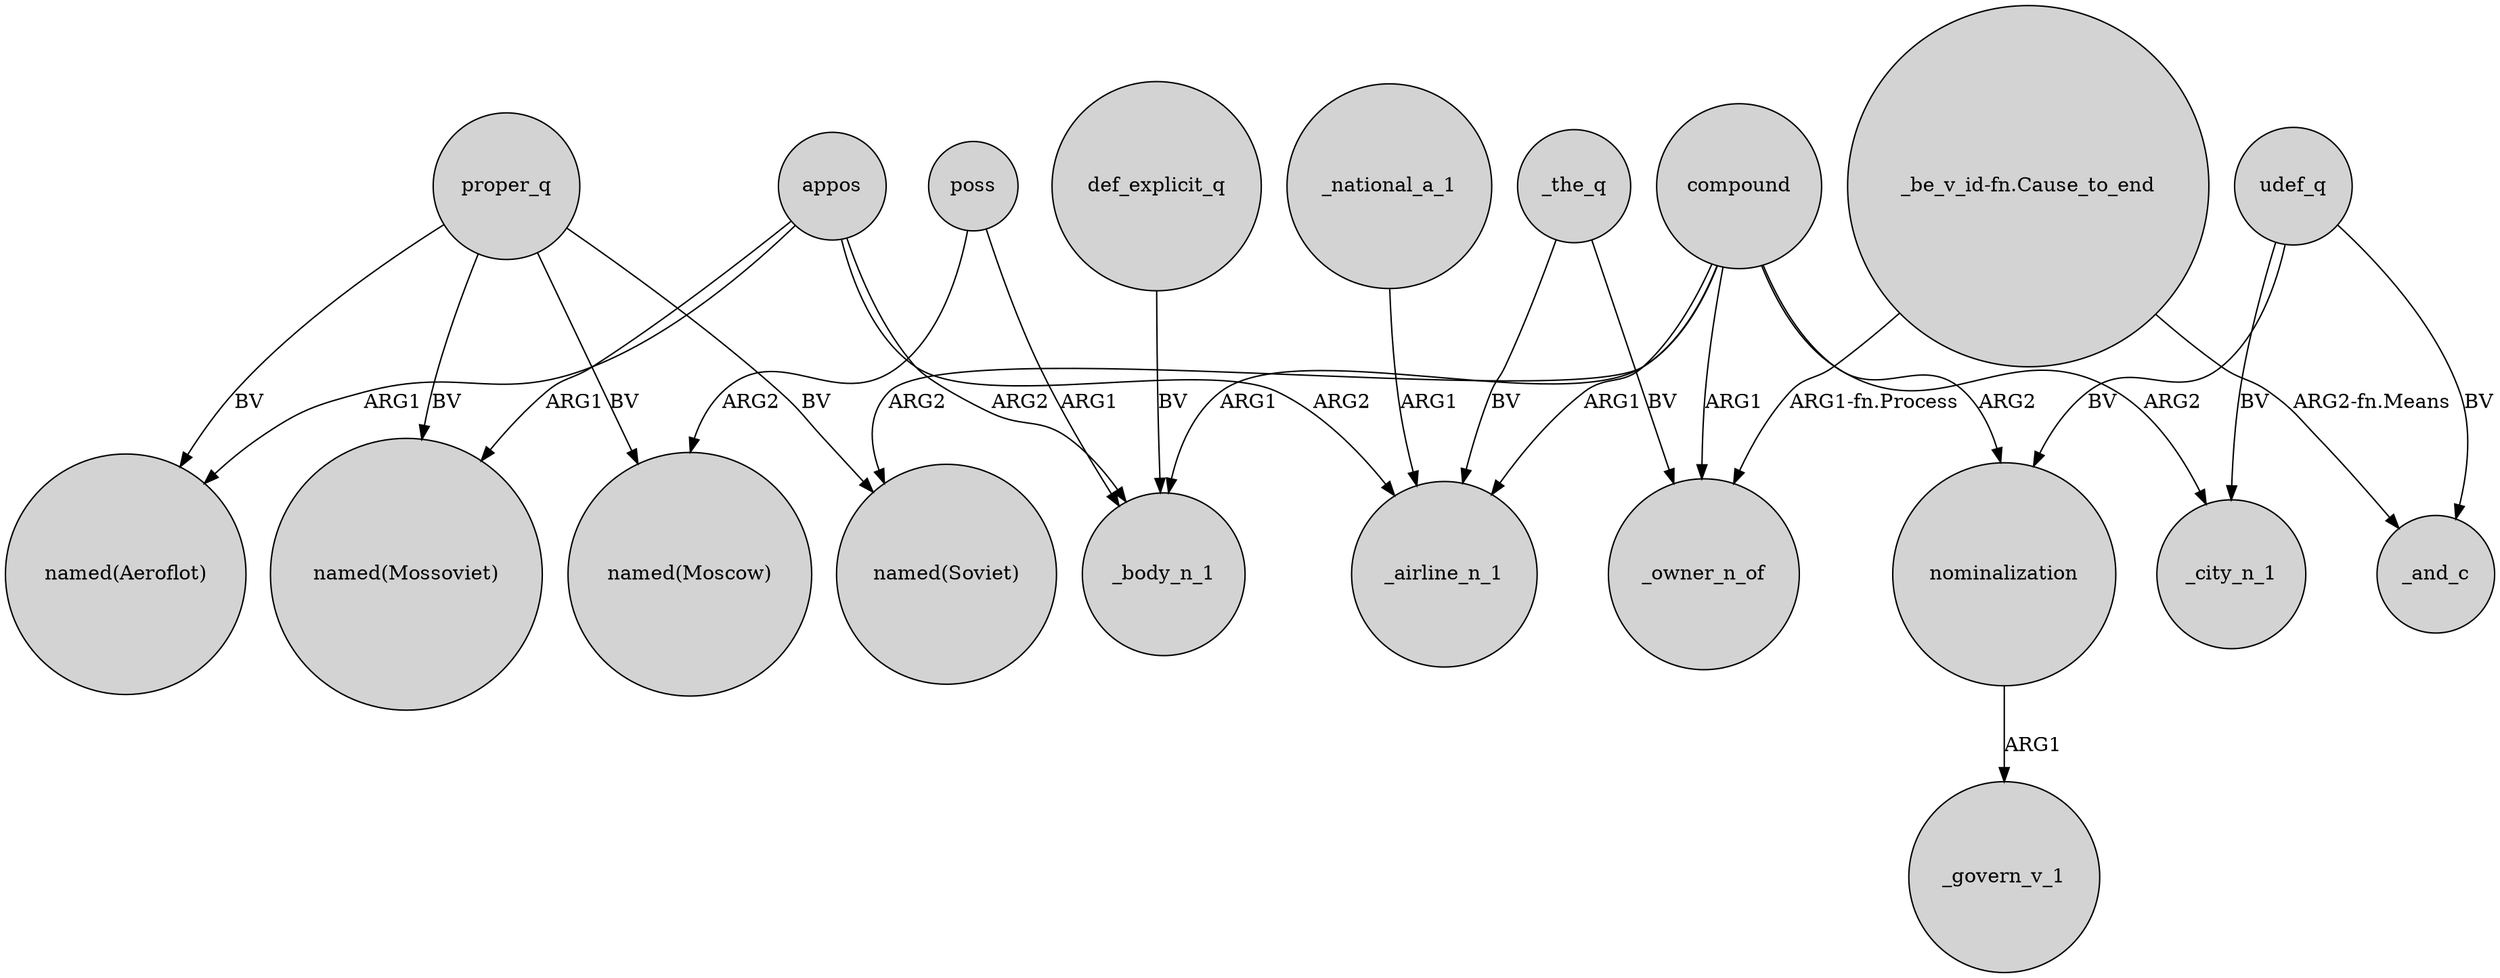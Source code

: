 digraph {
	node [shape=circle style=filled]
	appos -> _airline_n_1 [label=ARG2]
	_the_q -> _owner_n_of [label=BV]
	poss -> "named(Moscow)" [label=ARG2]
	compound -> _body_n_1 [label=ARG1]
	nominalization -> _govern_v_1 [label=ARG1]
	compound -> _owner_n_of [label=ARG1]
	proper_q -> "named(Mossoviet)" [label=BV]
	udef_q -> nominalization [label=BV]
	_national_a_1 -> _airline_n_1 [label=ARG1]
	def_explicit_q -> _body_n_1 [label=BV]
	udef_q -> _and_c [label=BV]
	compound -> nominalization [label=ARG2]
	compound -> "named(Soviet)" [label=ARG2]
	appos -> _body_n_1 [label=ARG2]
	"_be_v_id-fn.Cause_to_end" -> _owner_n_of [label="ARG1-fn.Process"]
	poss -> _body_n_1 [label=ARG1]
	proper_q -> "named(Moscow)" [label=BV]
	udef_q -> _city_n_1 [label=BV]
	_the_q -> _airline_n_1 [label=BV]
	proper_q -> "named(Aeroflot)" [label=BV]
	"_be_v_id-fn.Cause_to_end" -> _and_c [label="ARG2-fn.Means"]
	appos -> "named(Mossoviet)" [label=ARG1]
	appos -> "named(Aeroflot)" [label=ARG1]
	compound -> _city_n_1 [label=ARG2]
	proper_q -> "named(Soviet)" [label=BV]
	compound -> _airline_n_1 [label=ARG1]
}
